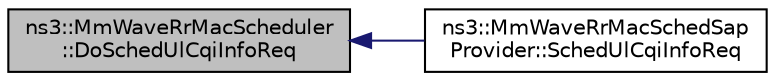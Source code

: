 digraph "ns3::MmWaveRrMacScheduler::DoSchedUlCqiInfoReq"
{
  edge [fontname="Helvetica",fontsize="10",labelfontname="Helvetica",labelfontsize="10"];
  node [fontname="Helvetica",fontsize="10",shape=record];
  rankdir="LR";
  Node1 [label="ns3::MmWaveRrMacScheduler\l::DoSchedUlCqiInfoReq",height=0.2,width=0.4,color="black", fillcolor="grey75", style="filled", fontcolor="black"];
  Node1 -> Node2 [dir="back",color="midnightblue",fontsize="10",style="solid"];
  Node2 [label="ns3::MmWaveRrMacSchedSap\lProvider::SchedUlCqiInfoReq",height=0.2,width=0.4,color="black", fillcolor="white", style="filled",URL="$d9/d99/classns3_1_1MmWaveRrMacSchedSapProvider.html#aaa11767e6f2767b36694320485686421"];
}
